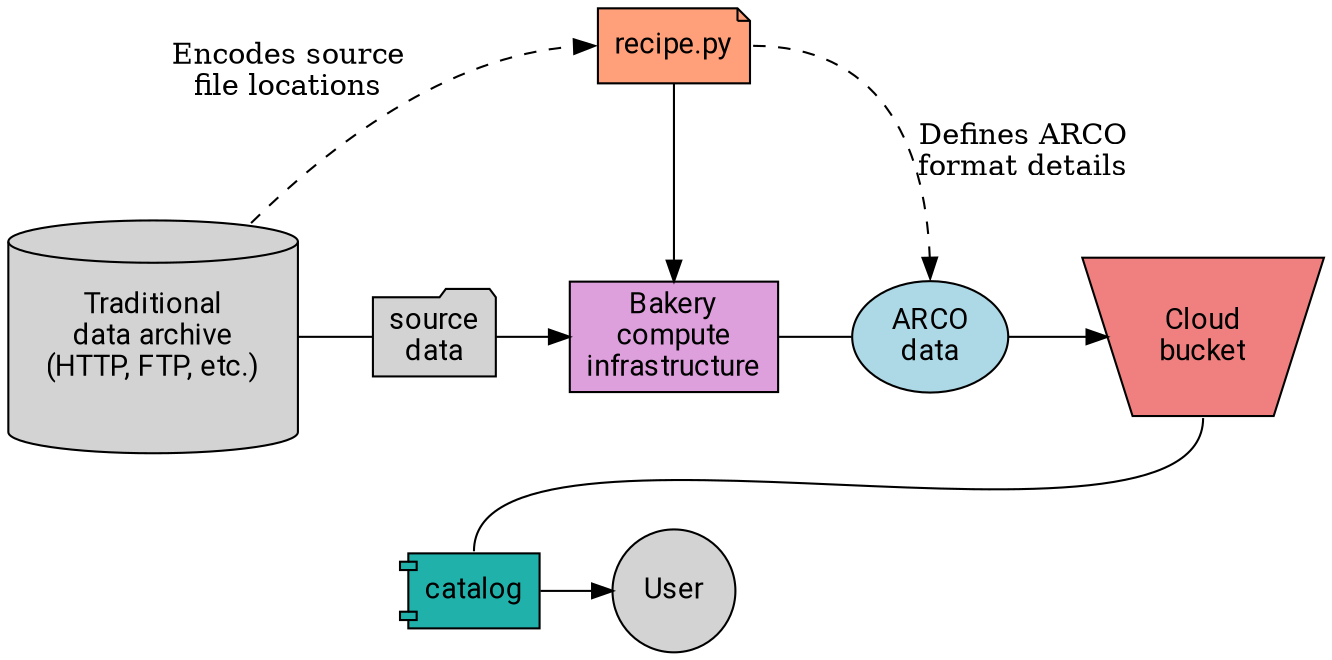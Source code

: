 digraph architecture {
    node [style="filled", fontname="Roboto"];
    
    recipe [shape=note, label="recipe.py", fillcolor=lightsalmon1]
    
    files [shape=folder, label="source\ndata"]
    arco [label="ARCO\ndata", fillcolor=lightblue]
    bakery [shape=box, fillcolor=plum, label="Bakery\ncompute\ninfrastructure"]
    source [shape=cylinder, label="Traditional\ndata archive\n(HTTP, FTP, etc.)", margin="0.25"]
    target [shape=invtrapezium, fillcolor=lightcoral, label="Cloud\nbucket"]
    catalog [shape=component, fillcolor=lightseagreen]
    user [shape=circle, label="User"]

    recipe -> bakery 
    source -> files [arrowhead=none]
    files -> bakery
    bakery -> arco [arrowhead=none]
    arco -> target
    source -> recipe:w [style=dashed, xlabel="Encodes source\nfile locations"]
    recipe:e -> arco:n [style=dashed, label="Defines ARCO\nformat details"]
    target:s -> catalog:n [arrowhead=none]
    catalog -> user

    {rank=min; recipe}
    {rank=same; source; files; bakery; arco; target}
    {rank=same; catalog; user}

    edge[style=invis];
    bakery -> user
    source -> user
    user -> bakery
}


